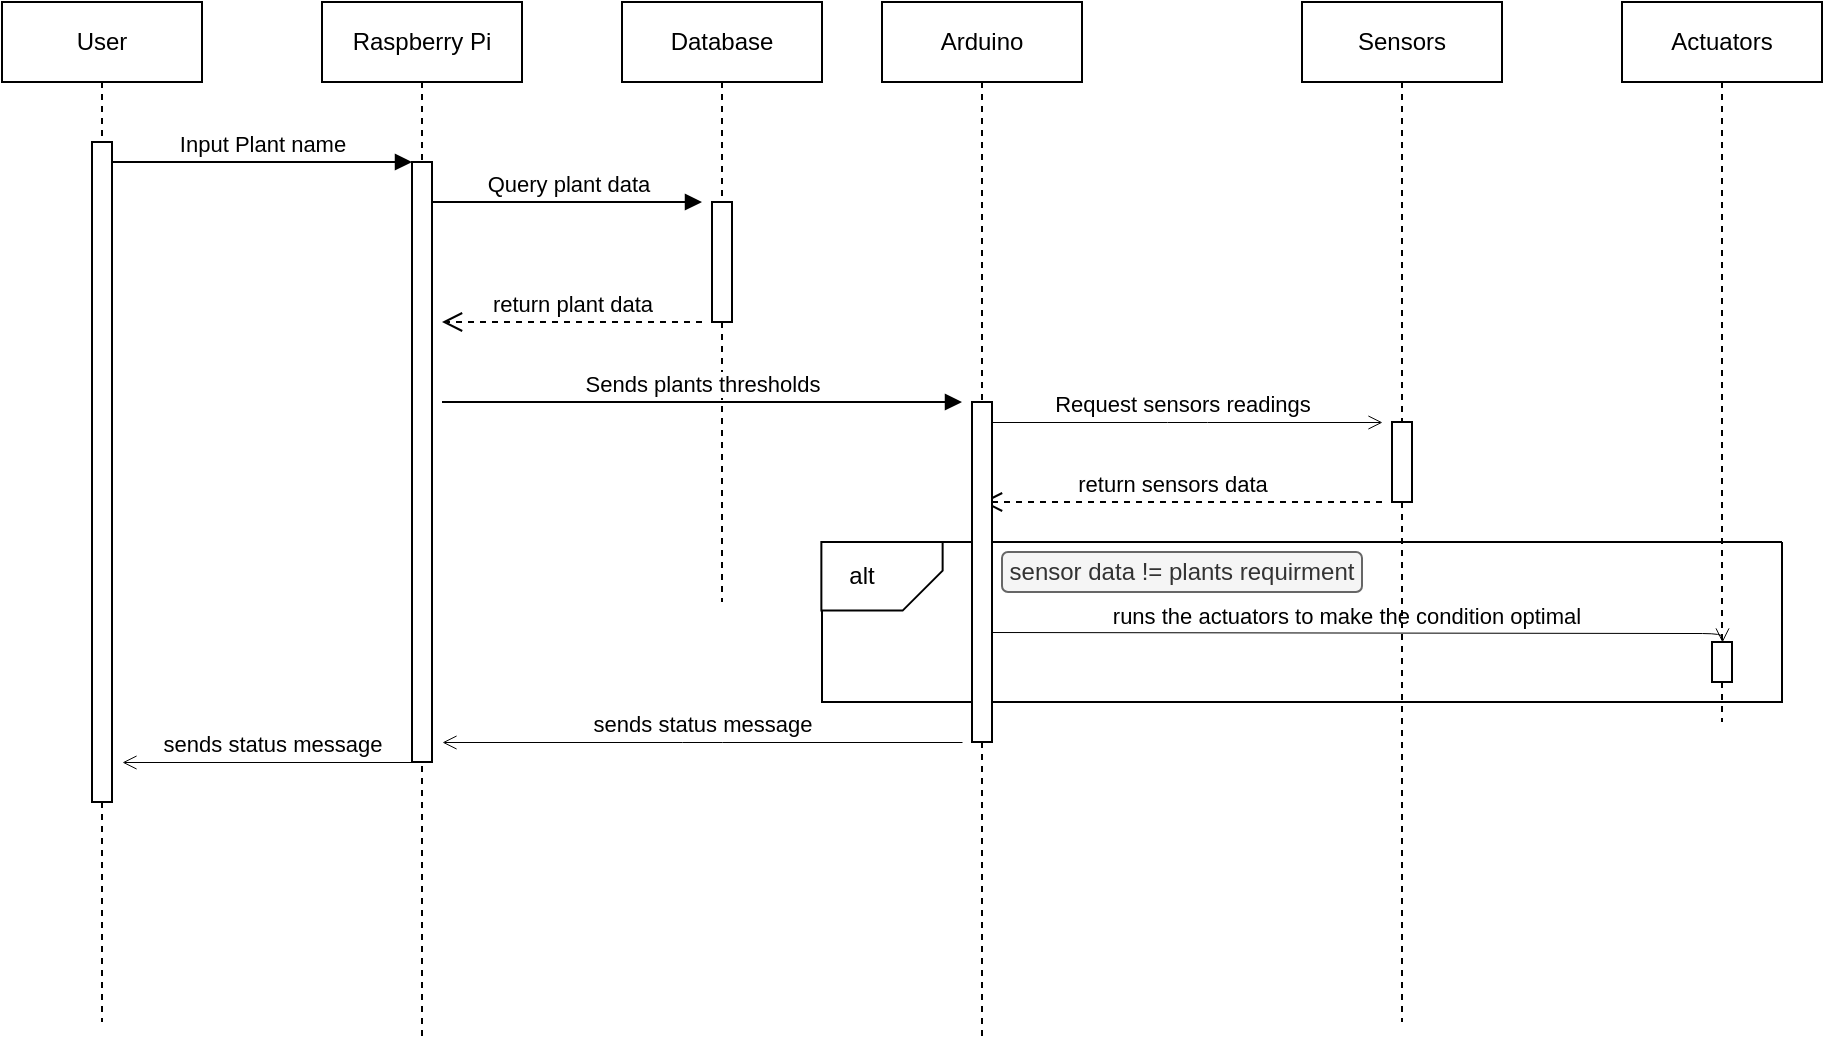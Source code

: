 <mxfile version="24.7.17">
  <diagram name="Page-1" id="2YBvvXClWsGukQMizWep">
    <mxGraphModel dx="1105" dy="586" grid="1" gridSize="10" guides="1" tooltips="1" connect="1" arrows="1" fold="1" page="1" pageScale="1" pageWidth="850" pageHeight="1100" math="0" shadow="0">
      <root>
        <mxCell id="0" />
        <mxCell id="1" parent="0" />
        <mxCell id="aM9ryv3xv72pqoxQDRHE-7" value="Input Plant name" style="html=1;verticalAlign=bottom;endArrow=block;edgeStyle=elbowEdgeStyle;elbow=vertical;curved=1;rounded=0;" parent="1" source="aM9ryv3xv72pqoxQDRHE-2" target="aM9ryv3xv72pqoxQDRHE-6" edge="1">
          <mxGeometry relative="1" as="geometry">
            <mxPoint x="195" y="130" as="sourcePoint" />
            <Array as="points">
              <mxPoint x="180" y="120" />
            </Array>
          </mxGeometry>
        </mxCell>
        <mxCell id="aM9ryv3xv72pqoxQDRHE-8" value="return plant data" style="html=1;verticalAlign=bottom;endArrow=open;dashed=1;endSize=8;edgeStyle=elbowEdgeStyle;elbow=vertical;curved=0;rounded=0;" parent="1" edge="1">
          <mxGeometry relative="1" as="geometry">
            <mxPoint x="260" y="200" as="targetPoint" />
            <Array as="points">
              <mxPoint x="335" y="200" />
            </Array>
            <mxPoint x="390" y="200" as="sourcePoint" />
          </mxGeometry>
        </mxCell>
        <mxCell id="aM9ryv3xv72pqoxQDRHE-9" value="Request sensors readings" style="html=1;verticalAlign=bottom;endArrow=open;edgeStyle=elbowEdgeStyle;elbow=vertical;curved=0;rounded=1;endFill=0;strokeWidth=0.5;" parent="1" source="y441vymUFumGCB4PMFHK-4" edge="1">
          <mxGeometry x="-0.026" relative="1" as="geometry">
            <mxPoint x="520" y="250" as="sourcePoint" />
            <Array as="points" />
            <mxPoint x="730" y="250" as="targetPoint" />
            <mxPoint as="offset" />
          </mxGeometry>
        </mxCell>
        <mxCell id="y441vymUFumGCB4PMFHK-1" value="Database" style="shape=umlLifeline;perimeter=lifelinePerimeter;whiteSpace=wrap;html=1;container=0;dropTarget=0;collapsible=0;recursiveResize=0;outlineConnect=0;portConstraint=eastwest;newEdgeStyle={&quot;edgeStyle&quot;:&quot;elbowEdgeStyle&quot;,&quot;elbow&quot;:&quot;vertical&quot;,&quot;curved&quot;:0,&quot;rounded&quot;:0};" vertex="1" parent="1">
          <mxGeometry x="350" y="40" width="100" height="300" as="geometry" />
        </mxCell>
        <mxCell id="y441vymUFumGCB4PMFHK-2" value="" style="html=1;points=[];perimeter=orthogonalPerimeter;outlineConnect=0;targetShapes=umlLifeline;portConstraint=eastwest;newEdgeStyle={&quot;edgeStyle&quot;:&quot;elbowEdgeStyle&quot;,&quot;elbow&quot;:&quot;vertical&quot;,&quot;curved&quot;:0,&quot;rounded&quot;:0};" vertex="1" parent="y441vymUFumGCB4PMFHK-1">
          <mxGeometry x="45" y="100" width="10" height="60" as="geometry" />
        </mxCell>
        <mxCell id="y441vymUFumGCB4PMFHK-9" value="Query plant data" style="html=1;verticalAlign=bottom;endArrow=block;edgeStyle=elbowEdgeStyle;elbow=horizontal;curved=0;rounded=0;" edge="1" parent="1">
          <mxGeometry relative="1" as="geometry">
            <mxPoint x="255" y="140" as="sourcePoint" />
            <Array as="points" />
            <mxPoint x="390" y="140" as="targetPoint" />
          </mxGeometry>
        </mxCell>
        <mxCell id="y441vymUFumGCB4PMFHK-11" value="Sends plants thresholds" style="html=1;verticalAlign=bottom;endArrow=block;edgeStyle=elbowEdgeStyle;elbow=horizontal;curved=0;rounded=0;" edge="1" parent="1">
          <mxGeometry relative="1" as="geometry">
            <mxPoint x="260" y="240" as="sourcePoint" />
            <Array as="points" />
            <mxPoint x="520" y="240" as="targetPoint" />
          </mxGeometry>
        </mxCell>
        <mxCell id="y441vymUFumGCB4PMFHK-14" value="return sensors data" style="html=1;verticalAlign=bottom;endArrow=open;dashed=1;endSize=8;edgeStyle=elbowEdgeStyle;elbow=vertical;curved=0;rounded=0;" edge="1" parent="1" target="y441vymUFumGCB4PMFHK-3">
          <mxGeometry x="0.053" relative="1" as="geometry">
            <mxPoint x="675" y="330" as="targetPoint" />
            <Array as="points">
              <mxPoint x="675" y="290" />
            </Array>
            <mxPoint x="730" y="290" as="sourcePoint" />
            <mxPoint as="offset" />
          </mxGeometry>
        </mxCell>
        <mxCell id="y441vymUFumGCB4PMFHK-17" value="" style="swimlane;startSize=0;" vertex="1" parent="1">
          <mxGeometry x="450" y="310" width="480" height="80" as="geometry" />
        </mxCell>
        <mxCell id="y441vymUFumGCB4PMFHK-27" value="sensor data != plants requirment" style="rounded=1;whiteSpace=wrap;html=1;fillColor=#f5f5f5;strokeColor=#666666;fontColor=#333333;" vertex="1" parent="y441vymUFumGCB4PMFHK-17">
          <mxGeometry x="90" y="5" width="180" height="20" as="geometry" />
        </mxCell>
        <mxCell id="y441vymUFumGCB4PMFHK-26" value="runs the actuators to make the condition optimal" style="html=1;verticalAlign=bottom;endArrow=open;edgeStyle=elbowEdgeStyle;elbow=vertical;curved=0;rounded=1;endFill=0;strokeWidth=0.5;" edge="1" parent="y441vymUFumGCB4PMFHK-17" target="y441vymUFumGCB4PMFHK-8">
          <mxGeometry x="-0.026" relative="1" as="geometry">
            <mxPoint x="80" y="45.0" as="sourcePoint" />
            <Array as="points">
              <mxPoint x="-125" y="45.53" />
            </Array>
            <mxPoint x="435" y="46" as="targetPoint" />
            <mxPoint as="offset" />
          </mxGeometry>
        </mxCell>
        <mxCell id="y441vymUFumGCB4PMFHK-3" value="Arduino" style="shape=umlLifeline;perimeter=lifelinePerimeter;whiteSpace=wrap;html=1;container=0;dropTarget=0;collapsible=0;recursiveResize=0;outlineConnect=0;portConstraint=eastwest;newEdgeStyle={&quot;edgeStyle&quot;:&quot;elbowEdgeStyle&quot;,&quot;elbow&quot;:&quot;vertical&quot;,&quot;curved&quot;:0,&quot;rounded&quot;:0};fillColor=default;" vertex="1" parent="1">
          <mxGeometry x="480" y="40" width="100" height="520" as="geometry" />
        </mxCell>
        <mxCell id="y441vymUFumGCB4PMFHK-4" value="" style="html=1;points=[];perimeter=orthogonalPerimeter;outlineConnect=0;targetShapes=umlLifeline;portConstraint=eastwest;newEdgeStyle={&quot;edgeStyle&quot;:&quot;elbowEdgeStyle&quot;,&quot;elbow&quot;:&quot;vertical&quot;,&quot;curved&quot;:0,&quot;rounded&quot;:0};" vertex="1" parent="y441vymUFumGCB4PMFHK-3">
          <mxGeometry x="45" y="200" width="10" height="170" as="geometry" />
        </mxCell>
        <mxCell id="aM9ryv3xv72pqoxQDRHE-1" value="User" style="shape=umlLifeline;perimeter=lifelinePerimeter;whiteSpace=wrap;html=1;container=0;dropTarget=0;collapsible=0;recursiveResize=0;outlineConnect=0;portConstraint=eastwest;newEdgeStyle={&quot;edgeStyle&quot;:&quot;elbowEdgeStyle&quot;,&quot;elbow&quot;:&quot;vertical&quot;,&quot;curved&quot;:0,&quot;rounded&quot;:0};" parent="1" vertex="1">
          <mxGeometry x="40" y="40" width="100" height="510" as="geometry" />
        </mxCell>
        <mxCell id="aM9ryv3xv72pqoxQDRHE-2" value="" style="html=1;points=[];perimeter=orthogonalPerimeter;outlineConnect=0;targetShapes=umlLifeline;portConstraint=eastwest;newEdgeStyle={&quot;edgeStyle&quot;:&quot;elbowEdgeStyle&quot;,&quot;elbow&quot;:&quot;vertical&quot;,&quot;curved&quot;:0,&quot;rounded&quot;:0};" parent="aM9ryv3xv72pqoxQDRHE-1" vertex="1">
          <mxGeometry x="45" y="70" width="10" height="330" as="geometry" />
        </mxCell>
        <mxCell id="y441vymUFumGCB4PMFHK-7" value="Actuators" style="shape=umlLifeline;perimeter=lifelinePerimeter;whiteSpace=wrap;html=1;container=0;dropTarget=0;collapsible=0;recursiveResize=0;outlineConnect=0;portConstraint=eastwest;newEdgeStyle={&quot;edgeStyle&quot;:&quot;elbowEdgeStyle&quot;,&quot;elbow&quot;:&quot;vertical&quot;,&quot;curved&quot;:0,&quot;rounded&quot;:0};" vertex="1" parent="1">
          <mxGeometry x="850" y="40" width="100" height="360" as="geometry" />
        </mxCell>
        <mxCell id="y441vymUFumGCB4PMFHK-8" value="" style="html=1;points=[];perimeter=orthogonalPerimeter;outlineConnect=0;targetShapes=umlLifeline;portConstraint=eastwest;newEdgeStyle={&quot;edgeStyle&quot;:&quot;elbowEdgeStyle&quot;,&quot;elbow&quot;:&quot;vertical&quot;,&quot;curved&quot;:0,&quot;rounded&quot;:0};" vertex="1" parent="y441vymUFumGCB4PMFHK-7">
          <mxGeometry x="45" y="320" width="10" height="20" as="geometry" />
        </mxCell>
        <mxCell id="y441vymUFumGCB4PMFHK-20" value="" style="shape=card;whiteSpace=wrap;html=1;rotation=-90;size=20;direction=west;flipH=1;" vertex="1" parent="1">
          <mxGeometry x="462.85" y="296.83" width="34.3" height="60.63" as="geometry" />
        </mxCell>
        <mxCell id="y441vymUFumGCB4PMFHK-23" value="alt" style="text;html=1;align=center;verticalAlign=middle;whiteSpace=wrap;rounded=0;" vertex="1" parent="1">
          <mxGeometry x="440" y="312.14" width="60" height="30" as="geometry" />
        </mxCell>
        <mxCell id="y441vymUFumGCB4PMFHK-5" value="Sensors" style="shape=umlLifeline;perimeter=lifelinePerimeter;whiteSpace=wrap;html=1;container=0;dropTarget=0;collapsible=0;recursiveResize=0;outlineConnect=0;portConstraint=eastwest;newEdgeStyle={&quot;edgeStyle&quot;:&quot;elbowEdgeStyle&quot;,&quot;elbow&quot;:&quot;vertical&quot;,&quot;curved&quot;:0,&quot;rounded&quot;:0};" vertex="1" parent="1">
          <mxGeometry x="690" y="40" width="100" height="510" as="geometry" />
        </mxCell>
        <mxCell id="y441vymUFumGCB4PMFHK-6" value="" style="html=1;points=[];perimeter=orthogonalPerimeter;outlineConnect=0;targetShapes=umlLifeline;portConstraint=eastwest;newEdgeStyle={&quot;edgeStyle&quot;:&quot;elbowEdgeStyle&quot;,&quot;elbow&quot;:&quot;vertical&quot;,&quot;curved&quot;:0,&quot;rounded&quot;:0};" vertex="1" parent="y441vymUFumGCB4PMFHK-5">
          <mxGeometry x="45" y="210" width="10" height="40" as="geometry" />
        </mxCell>
        <mxCell id="y441vymUFumGCB4PMFHK-30" value="sends status message" style="html=1;verticalAlign=bottom;endArrow=open;edgeStyle=elbowEdgeStyle;elbow=vertical;curved=0;rounded=1;endFill=0;strokeWidth=0.5;" edge="1" parent="1">
          <mxGeometry x="-0.0" relative="1" as="geometry">
            <mxPoint x="520" y="410" as="sourcePoint" />
            <Array as="points" />
            <mxPoint x="260" y="410" as="targetPoint" />
            <mxPoint as="offset" />
          </mxGeometry>
        </mxCell>
        <mxCell id="y441vymUFumGCB4PMFHK-34" value="sends status message" style="html=1;verticalAlign=bottom;endArrow=open;edgeStyle=elbowEdgeStyle;elbow=vertical;curved=0;rounded=1;endFill=0;strokeWidth=0.5;" edge="1" parent="1">
          <mxGeometry x="-0.0" relative="1" as="geometry">
            <mxPoint x="250" y="420" as="sourcePoint" />
            <Array as="points" />
            <mxPoint x="100" y="420.16" as="targetPoint" />
            <mxPoint as="offset" />
          </mxGeometry>
        </mxCell>
        <mxCell id="aM9ryv3xv72pqoxQDRHE-5" value="Raspberry Pi" style="shape=umlLifeline;perimeter=lifelinePerimeter;whiteSpace=wrap;html=1;container=0;dropTarget=0;collapsible=0;recursiveResize=0;outlineConnect=0;portConstraint=eastwest;newEdgeStyle={&quot;edgeStyle&quot;:&quot;elbowEdgeStyle&quot;,&quot;elbow&quot;:&quot;vertical&quot;,&quot;curved&quot;:0,&quot;rounded&quot;:0};" parent="1" vertex="1">
          <mxGeometry x="200" y="40" width="100" height="520" as="geometry" />
        </mxCell>
        <mxCell id="aM9ryv3xv72pqoxQDRHE-6" value="" style="html=1;points=[];perimeter=orthogonalPerimeter;outlineConnect=0;targetShapes=umlLifeline;portConstraint=eastwest;newEdgeStyle={&quot;edgeStyle&quot;:&quot;elbowEdgeStyle&quot;,&quot;elbow&quot;:&quot;vertical&quot;,&quot;curved&quot;:0,&quot;rounded&quot;:0};" parent="aM9ryv3xv72pqoxQDRHE-5" vertex="1">
          <mxGeometry x="45" y="80" width="10" height="300" as="geometry" />
        </mxCell>
      </root>
    </mxGraphModel>
  </diagram>
</mxfile>
